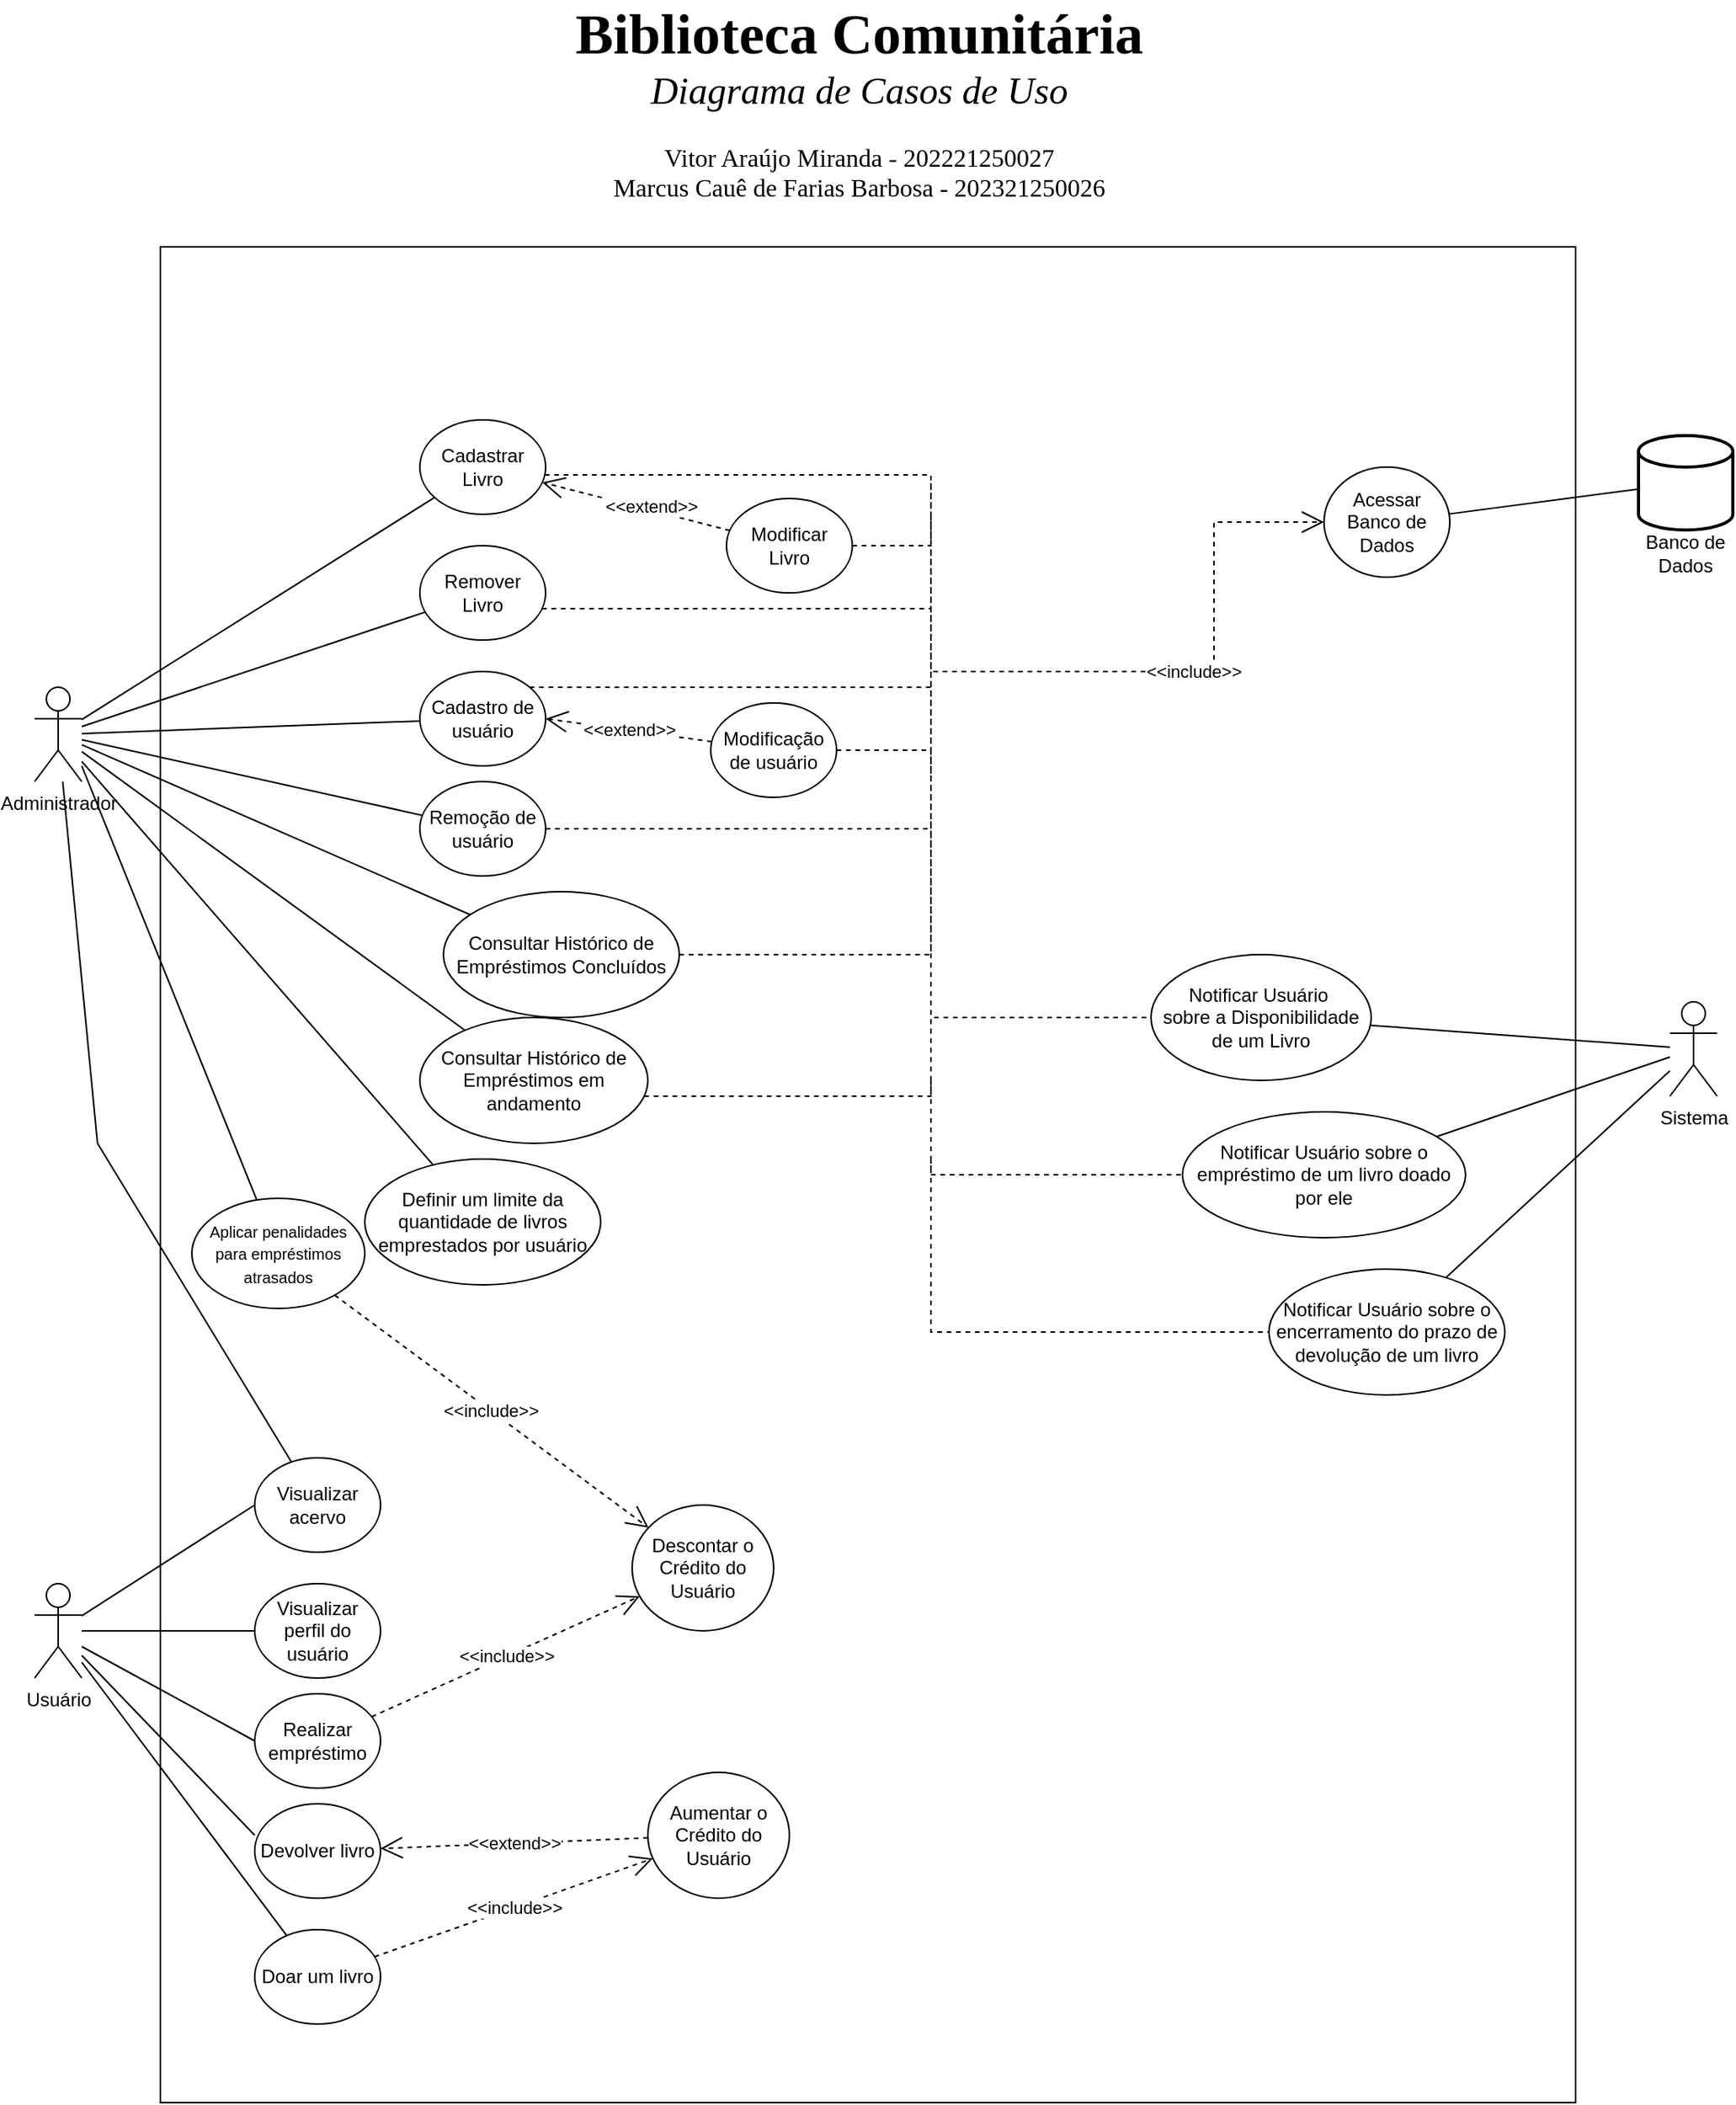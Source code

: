 <mxfile version="28.0.3">
  <diagram name="Página-1" id="Vmh3bWG1Y7kcIIQIWJmZ">
    <mxGraphModel dx="1744" dy="964" grid="1" gridSize="10" guides="1" tooltips="1" connect="1" arrows="1" fold="1" page="1" pageScale="1" pageWidth="1169" pageHeight="827" math="0" shadow="0">
      <root>
        <mxCell id="0" />
        <mxCell id="1" parent="0" />
        <mxCell id="v0zVqJ3OwNoAvYnQ-Pu4-1" value="&lt;font style=&quot;font-size: 36px;&quot; face=&quot;Times New Roman&quot;&gt;&lt;b&gt;Biblioteca Comunitária&lt;/b&gt;&lt;/font&gt;&lt;div&gt;&lt;font style=&quot;font-size: 24px;&quot; face=&quot;Times New Roman&quot;&gt;&lt;i&gt;Diagrama de Casos de Uso&lt;/i&gt;&lt;/font&gt;&lt;/div&gt;&lt;div&gt;&lt;font face=&quot;Times New Roman&quot; style=&quot;font-size: 15px;&quot;&gt;&lt;i&gt;&lt;br&gt;&lt;/i&gt;&lt;/font&gt;&lt;/div&gt;&lt;div&gt;&lt;p id=&quot;docs-internal-guid-7fad7750-7fff-71b2-275c-2eab447b5070&quot; style=&quot;line-height:1.2;text-align: center;margin-top:0pt;margin-bottom:0pt;&quot; dir=&quot;ltr&quot;&gt;&lt;span style=&quot;font-size: 12pt; font-family: &amp;quot;Times New Roman&amp;quot;, serif; color: rgb(0, 0, 0); background-color: transparent; font-style: normal; font-variant: normal; text-decoration: none; vertical-align: baseline; white-space: pre-wrap;&quot;&gt;Vitor Araújo Miranda - 202221250027&lt;/span&gt;&lt;/p&gt;&lt;p style=&quot;line-height:1.2;text-align: center;margin-top:0pt;margin-bottom:0pt;&quot; dir=&quot;ltr&quot;&gt;&lt;span style=&quot;font-size: 12pt; font-family: &amp;quot;Times New Roman&amp;quot;, serif; color: rgb(0, 0, 0); background-color: transparent; font-style: normal; font-variant: normal; text-decoration: none; vertical-align: baseline; white-space: pre-wrap;&quot;&gt;Marcus Cauê de Farias Barbosa - 202321250026&lt;/span&gt;&lt;/p&gt;&lt;br&gt;&lt;/div&gt;" style="text;html=1;align=center;verticalAlign=middle;whiteSpace=wrap;rounded=0;" parent="1" vertex="1">
          <mxGeometry x="373" y="20" width="423" height="130" as="geometry" />
        </mxCell>
        <mxCell id="v0zVqJ3OwNoAvYnQ-Pu4-2" value="" style="rounded=0;whiteSpace=wrap;html=1;fillColor=none;" parent="1" vertex="1">
          <mxGeometry x="140" y="170" width="900" height="1180" as="geometry" />
        </mxCell>
        <mxCell id="v0zVqJ3OwNoAvYnQ-Pu4-3" value="Usuário" style="shape=umlActor;verticalLabelPosition=bottom;verticalAlign=top;html=1;" parent="1" vertex="1">
          <mxGeometry x="60" y="1020" width="30" height="60" as="geometry" />
        </mxCell>
        <mxCell id="v0zVqJ3OwNoAvYnQ-Pu4-4" value="Administrador" style="shape=umlActor;verticalLabelPosition=bottom;verticalAlign=top;html=1;" parent="1" vertex="1">
          <mxGeometry x="60" y="450" width="30" height="60" as="geometry" />
        </mxCell>
        <mxCell id="v0zVqJ3OwNoAvYnQ-Pu4-5" value="" style="strokeWidth=2;html=1;shape=mxgraph.flowchart.database;whiteSpace=wrap;" parent="1" vertex="1">
          <mxGeometry x="1080" y="290" width="60" height="60" as="geometry" />
        </mxCell>
        <mxCell id="v0zVqJ3OwNoAvYnQ-Pu4-6" value="&lt;div&gt;Remover&lt;/div&gt;&lt;div&gt;Livro&lt;/div&gt;" style="ellipse;whiteSpace=wrap;html=1;" parent="1" vertex="1">
          <mxGeometry x="305" y="360" width="80" height="60" as="geometry" />
        </mxCell>
        <mxCell id="v0zVqJ3OwNoAvYnQ-Pu4-7" value="&lt;div&gt;Modificar&lt;/div&gt;&lt;div&gt;Livro&lt;/div&gt;" style="ellipse;whiteSpace=wrap;html=1;" parent="1" vertex="1">
          <mxGeometry x="500" y="330" width="80" height="60" as="geometry" />
        </mxCell>
        <mxCell id="v0zVqJ3OwNoAvYnQ-Pu4-8" value="Cadastrar Livro" style="ellipse;whiteSpace=wrap;html=1;" parent="1" vertex="1">
          <mxGeometry x="305" y="280" width="80" height="60" as="geometry" />
        </mxCell>
        <mxCell id="v0zVqJ3OwNoAvYnQ-Pu4-9" value="" style="endArrow=none;html=1;rounded=0;" parent="1" source="v0zVqJ3OwNoAvYnQ-Pu4-4" target="v0zVqJ3OwNoAvYnQ-Pu4-8" edge="1">
          <mxGeometry width="50" height="50" relative="1" as="geometry">
            <mxPoint x="400" y="510" as="sourcePoint" />
            <mxPoint x="450" y="460" as="targetPoint" />
          </mxGeometry>
        </mxCell>
        <mxCell id="v0zVqJ3OwNoAvYnQ-Pu4-10" value="" style="endArrow=none;html=1;rounded=0;" parent="1" source="v0zVqJ3OwNoAvYnQ-Pu4-4" target="v0zVqJ3OwNoAvYnQ-Pu4-6" edge="1">
          <mxGeometry width="50" height="50" relative="1" as="geometry">
            <mxPoint x="310" y="625" as="sourcePoint" />
            <mxPoint x="437" y="560" as="targetPoint" />
          </mxGeometry>
        </mxCell>
        <mxCell id="v0zVqJ3OwNoAvYnQ-Pu4-11" value="&lt;div&gt;&amp;lt;&amp;lt;extend&amp;gt;&amp;gt;&lt;/div&gt;" style="endArrow=open;endSize=12;dashed=1;html=1;rounded=0;" parent="1" source="v0zVqJ3OwNoAvYnQ-Pu4-7" target="v0zVqJ3OwNoAvYnQ-Pu4-8" edge="1">
          <mxGeometry x="-0.157" y="-2" width="160" relative="1" as="geometry">
            <mxPoint x="350" y="580" as="sourcePoint" />
            <mxPoint x="510" y="580" as="targetPoint" />
            <mxPoint as="offset" />
          </mxGeometry>
        </mxCell>
        <mxCell id="v0zVqJ3OwNoAvYnQ-Pu4-12" value="Cadastro de usuário" style="ellipse;whiteSpace=wrap;html=1;" parent="1" vertex="1">
          <mxGeometry x="305" y="440" width="80" height="60" as="geometry" />
        </mxCell>
        <mxCell id="v0zVqJ3OwNoAvYnQ-Pu4-13" value="Modificação de usuário" style="ellipse;whiteSpace=wrap;html=1;" parent="1" vertex="1">
          <mxGeometry x="490" y="460" width="80" height="60" as="geometry" />
        </mxCell>
        <mxCell id="v0zVqJ3OwNoAvYnQ-Pu4-14" value="Remoção de usuário" style="ellipse;whiteSpace=wrap;html=1;" parent="1" vertex="1">
          <mxGeometry x="305" y="510" width="80" height="60" as="geometry" />
        </mxCell>
        <mxCell id="v0zVqJ3OwNoAvYnQ-Pu4-15" value="&lt;font&gt;Definir um limite da quantidade de livros emprestados por usuário&lt;/font&gt;" style="ellipse;whiteSpace=wrap;html=1;fontSize=12;" parent="1" vertex="1">
          <mxGeometry x="270" y="750" width="150" height="80" as="geometry" />
        </mxCell>
        <mxCell id="v0zVqJ3OwNoAvYnQ-Pu4-16" value="&lt;font style=&quot;font-size: 10px;&quot;&gt;Aplicar penalidades para empréstimos atrasados&lt;/font&gt;" style="ellipse;whiteSpace=wrap;html=1;" parent="1" vertex="1">
          <mxGeometry x="160" y="775" width="110" height="70" as="geometry" />
        </mxCell>
        <mxCell id="v0zVqJ3OwNoAvYnQ-Pu4-17" value="" style="endArrow=none;html=1;rounded=0;" parent="1" source="v0zVqJ3OwNoAvYnQ-Pu4-4" edge="1" target="v0zVqJ3OwNoAvYnQ-Pu4-12">
          <mxGeometry width="50" height="50" relative="1" as="geometry">
            <mxPoint x="160" y="510" as="sourcePoint" />
            <mxPoint x="210" y="460" as="targetPoint" />
          </mxGeometry>
        </mxCell>
        <mxCell id="v0zVqJ3OwNoAvYnQ-Pu4-18" value="" style="endArrow=none;html=1;rounded=0;" parent="1" source="v0zVqJ3OwNoAvYnQ-Pu4-4" target="v0zVqJ3OwNoAvYnQ-Pu4-14" edge="1">
          <mxGeometry width="50" height="50" relative="1" as="geometry">
            <mxPoint x="90" y="609" as="sourcePoint" />
            <mxPoint x="210" y="591" as="targetPoint" />
          </mxGeometry>
        </mxCell>
        <mxCell id="v0zVqJ3OwNoAvYnQ-Pu4-19" value="" style="endArrow=none;html=1;rounded=0;" parent="1" source="v0zVqJ3OwNoAvYnQ-Pu4-4" target="v0zVqJ3OwNoAvYnQ-Pu4-15" edge="1">
          <mxGeometry width="50" height="50" relative="1" as="geometry">
            <mxPoint x="94" y="679" as="sourcePoint" />
            <mxPoint x="210" y="650" as="targetPoint" />
          </mxGeometry>
        </mxCell>
        <mxCell id="v0zVqJ3OwNoAvYnQ-Pu4-20" value="" style="endArrow=none;html=1;rounded=0;" parent="1" target="v0zVqJ3OwNoAvYnQ-Pu4-16" edge="1">
          <mxGeometry width="50" height="50" relative="1" as="geometry">
            <mxPoint x="90" y="500" as="sourcePoint" />
            <mxPoint x="220" y="735" as="targetPoint" />
          </mxGeometry>
        </mxCell>
        <mxCell id="v0zVqJ3OwNoAvYnQ-Pu4-21" value="&lt;div&gt;Visualizar acervo&lt;/div&gt;" style="ellipse;whiteSpace=wrap;html=1;" parent="1" vertex="1">
          <mxGeometry x="200" y="940" width="80" height="60" as="geometry" />
        </mxCell>
        <mxCell id="v0zVqJ3OwNoAvYnQ-Pu4-22" value="&lt;div&gt;Visualizar perfil do usuário&lt;/div&gt;" style="ellipse;whiteSpace=wrap;html=1;" parent="1" vertex="1">
          <mxGeometry x="200" y="1020" width="80" height="60" as="geometry" />
        </mxCell>
        <mxCell id="v0zVqJ3OwNoAvYnQ-Pu4-23" value="&lt;div&gt;Realizar empréstimo&lt;/div&gt;" style="ellipse;whiteSpace=wrap;html=1;" parent="1" vertex="1">
          <mxGeometry x="200" y="1090" width="80" height="60" as="geometry" />
        </mxCell>
        <mxCell id="v0zVqJ3OwNoAvYnQ-Pu4-24" value="&lt;div&gt;Devolver livro&lt;/div&gt;" style="ellipse;whiteSpace=wrap;html=1;" parent="1" vertex="1">
          <mxGeometry x="200" y="1160" width="80" height="60" as="geometry" />
        </mxCell>
        <mxCell id="v0zVqJ3OwNoAvYnQ-Pu4-25" value="" style="endArrow=none;html=1;rounded=0;" parent="1" source="v0zVqJ3OwNoAvYnQ-Pu4-3" edge="1">
          <mxGeometry width="50" height="50" relative="1" as="geometry">
            <mxPoint x="150" y="1020" as="sourcePoint" />
            <mxPoint x="200" y="970" as="targetPoint" />
          </mxGeometry>
        </mxCell>
        <mxCell id="v0zVqJ3OwNoAvYnQ-Pu4-26" value="" style="endArrow=none;html=1;rounded=0;" parent="1" source="v0zVqJ3OwNoAvYnQ-Pu4-3" edge="1">
          <mxGeometry width="50" height="50" relative="1" as="geometry">
            <mxPoint x="75" y="1130" as="sourcePoint" />
            <mxPoint x="200" y="1050" as="targetPoint" />
          </mxGeometry>
        </mxCell>
        <mxCell id="v0zVqJ3OwNoAvYnQ-Pu4-27" value="" style="endArrow=none;html=1;rounded=0;" parent="1" edge="1">
          <mxGeometry width="50" height="50" relative="1" as="geometry">
            <mxPoint x="90" y="1060" as="sourcePoint" />
            <mxPoint x="200" y="1120" as="targetPoint" />
          </mxGeometry>
        </mxCell>
        <mxCell id="v0zVqJ3OwNoAvYnQ-Pu4-28" value="" style="endArrow=none;html=1;rounded=0;" parent="1" source="v0zVqJ3OwNoAvYnQ-Pu4-3" edge="1">
          <mxGeometry width="50" height="50" relative="1" as="geometry">
            <mxPoint x="150" y="1230" as="sourcePoint" />
            <mxPoint x="200" y="1180" as="targetPoint" />
          </mxGeometry>
        </mxCell>
        <mxCell id="v0zVqJ3OwNoAvYnQ-Pu4-29" value="&lt;div&gt;&amp;lt;&amp;lt;extend&amp;gt;&amp;gt;&lt;/div&gt;" style="endArrow=open;endSize=12;dashed=1;html=1;rounded=0;entryX=1;entryY=0.5;entryDx=0;entryDy=0;" parent="1" source="v0zVqJ3OwNoAvYnQ-Pu4-13" target="v0zVqJ3OwNoAvYnQ-Pu4-12" edge="1">
          <mxGeometry width="160" relative="1" as="geometry">
            <mxPoint x="500" y="420" as="sourcePoint" />
            <mxPoint x="370" y="420" as="targetPoint" />
          </mxGeometry>
        </mxCell>
        <mxCell id="v0zVqJ3OwNoAvYnQ-Pu4-30" value="Banco de Dados" style="text;html=1;align=center;verticalAlign=middle;whiteSpace=wrap;rounded=0;" parent="1" vertex="1">
          <mxGeometry x="1080" y="350" width="60" height="30" as="geometry" />
        </mxCell>
        <mxCell id="v0zVqJ3OwNoAvYnQ-Pu4-31" value="Acessar Banco de Dados" style="ellipse;whiteSpace=wrap;html=1;" parent="1" vertex="1">
          <mxGeometry x="880" y="310" width="80" height="70" as="geometry" />
        </mxCell>
        <mxCell id="v0zVqJ3OwNoAvYnQ-Pu4-32" value="" style="endArrow=none;html=1;rounded=0;" parent="1" source="v0zVqJ3OwNoAvYnQ-Pu4-31" target="v0zVqJ3OwNoAvYnQ-Pu4-5" edge="1">
          <mxGeometry width="50" height="50" relative="1" as="geometry">
            <mxPoint x="980" y="733" as="sourcePoint" />
            <mxPoint x="1115" y="610" as="targetPoint" />
          </mxGeometry>
        </mxCell>
        <mxCell id="v0zVqJ3OwNoAvYnQ-Pu4-33" value="&amp;lt;&amp;lt;include&amp;gt;&amp;gt;" style="endArrow=open;endSize=12;dashed=1;html=1;rounded=0;edgeStyle=orthogonalEdgeStyle;" parent="1" source="v0zVqJ3OwNoAvYnQ-Pu4-8" target="v0zVqJ3OwNoAvYnQ-Pu4-31" edge="1">
          <mxGeometry x="0.504" width="160" relative="1" as="geometry">
            <mxPoint x="279.871" y="315.048" as="sourcePoint" />
            <mxPoint x="880" y="360" as="targetPoint" />
            <Array as="points">
              <mxPoint x="630" y="315" />
              <mxPoint x="630" y="440" />
              <mxPoint x="810" y="440" />
              <mxPoint x="810" y="345" />
            </Array>
            <mxPoint as="offset" />
          </mxGeometry>
        </mxCell>
        <mxCell id="v0zVqJ3OwNoAvYnQ-Pu4-34" value="" style="endArrow=none;endSize=12;dashed=1;html=1;rounded=0;edgeStyle=orthogonalEdgeStyle;startFill=0;" parent="1" source="v0zVqJ3OwNoAvYnQ-Pu4-6" edge="1">
          <mxGeometry width="160" relative="1" as="geometry">
            <mxPoint x="630" y="460" as="sourcePoint" />
            <mxPoint x="630" y="320" as="targetPoint" />
            <Array as="points">
              <mxPoint x="630" y="400" />
            </Array>
          </mxGeometry>
        </mxCell>
        <mxCell id="v0zVqJ3OwNoAvYnQ-Pu4-35" value="" style="endArrow=none;endSize=12;dashed=1;html=1;rounded=0;edgeStyle=orthogonalEdgeStyle;startFill=0;" parent="1" source="v0zVqJ3OwNoAvYnQ-Pu4-7" edge="1">
          <mxGeometry width="160" relative="1" as="geometry">
            <mxPoint x="550" y="440" as="sourcePoint" />
            <mxPoint x="630" y="340" as="targetPoint" />
            <Array as="points">
              <mxPoint x="630" y="360" />
            </Array>
          </mxGeometry>
        </mxCell>
        <mxCell id="v0zVqJ3OwNoAvYnQ-Pu4-36" value="" style="endArrow=none;endSize=12;dashed=1;html=1;rounded=0;edgeStyle=orthogonalEdgeStyle;startFill=0;" parent="1" source="v0zVqJ3OwNoAvYnQ-Pu4-13" edge="1">
          <mxGeometry width="160" relative="1" as="geometry">
            <mxPoint x="600" y="600" as="sourcePoint" />
            <mxPoint x="630" y="510" as="targetPoint" />
            <Array as="points">
              <mxPoint x="630" y="490" />
            </Array>
          </mxGeometry>
        </mxCell>
        <mxCell id="v0zVqJ3OwNoAvYnQ-Pu4-37" value="" style="endArrow=none;endSize=12;dashed=1;html=1;rounded=0;edgeStyle=orthogonalEdgeStyle;startFill=0;exitX=1;exitY=0.5;exitDx=0;exitDy=0;" parent="1" source="v0zVqJ3OwNoAvYnQ-Pu4-14" edge="1">
          <mxGeometry width="160" relative="1" as="geometry">
            <mxPoint x="620" y="610" as="sourcePoint" />
            <mxPoint x="630" y="400" as="targetPoint" />
            <Array as="points">
              <mxPoint x="630" y="540" />
            </Array>
          </mxGeometry>
        </mxCell>
        <mxCell id="v0zVqJ3OwNoAvYnQ-Pu4-38" value="" style="endArrow=none;endSize=12;dashed=1;html=1;rounded=0;edgeStyle=orthogonalEdgeStyle;startFill=0;" parent="1" source="v0zVqJ3OwNoAvYnQ-Pu4-12" edge="1">
          <mxGeometry width="160" relative="1" as="geometry">
            <mxPoint x="650" y="590" as="sourcePoint" />
            <mxPoint x="630" y="510" as="targetPoint" />
            <Array as="points">
              <mxPoint x="630" y="450" />
            </Array>
          </mxGeometry>
        </mxCell>
        <mxCell id="v0zVqJ3OwNoAvYnQ-Pu4-39" value="Consultar Histórico de Empréstimos em andamento" style="ellipse;whiteSpace=wrap;html=1;fontSize=12;" parent="1" vertex="1">
          <mxGeometry x="305" y="660" width="145" height="80" as="geometry" />
        </mxCell>
        <mxCell id="v0zVqJ3OwNoAvYnQ-Pu4-40" value="&lt;div&gt;Consultar Histórico de Empréstimos Concluídos&lt;/div&gt;" style="ellipse;whiteSpace=wrap;html=1;fontSize=12;" parent="1" vertex="1">
          <mxGeometry x="320" y="580" width="150" height="80" as="geometry" />
        </mxCell>
        <mxCell id="v0zVqJ3OwNoAvYnQ-Pu4-41" value="" style="endArrow=none;html=1;rounded=0;" parent="1" source="v0zVqJ3OwNoAvYnQ-Pu4-4" target="v0zVqJ3OwNoAvYnQ-Pu4-39" edge="1">
          <mxGeometry width="50" height="50" relative="1" as="geometry">
            <mxPoint x="300" y="610" as="sourcePoint" />
            <mxPoint x="521" y="838" as="targetPoint" />
          </mxGeometry>
        </mxCell>
        <mxCell id="v0zVqJ3OwNoAvYnQ-Pu4-42" value="" style="endArrow=none;html=1;rounded=0;" parent="1" source="v0zVqJ3OwNoAvYnQ-Pu4-4" target="v0zVqJ3OwNoAvYnQ-Pu4-40" edge="1">
          <mxGeometry width="50" height="50" relative="1" as="geometry">
            <mxPoint x="50" y="490" as="sourcePoint" />
            <mxPoint x="818" y="879" as="targetPoint" />
          </mxGeometry>
        </mxCell>
        <mxCell id="v0zVqJ3OwNoAvYnQ-Pu4-43" value="Sistema" style="shape=umlActor;verticalLabelPosition=bottom;verticalAlign=top;html=1;" parent="1" vertex="1">
          <mxGeometry x="1100" y="650" width="30" height="60" as="geometry" />
        </mxCell>
        <mxCell id="v0zVqJ3OwNoAvYnQ-Pu4-44" value="&lt;div&gt;Notificar Usuário&amp;nbsp;&lt;/div&gt;&lt;div&gt;sobre a Disponibilidade de um Livro&lt;/div&gt;" style="ellipse;whiteSpace=wrap;html=1;fontSize=12;" parent="1" vertex="1">
          <mxGeometry x="770" y="620" width="140" height="80" as="geometry" />
        </mxCell>
        <mxCell id="v0zVqJ3OwNoAvYnQ-Pu4-45" value="Notificar Usuário sobre o empréstimo de um livro doado por ele" style="ellipse;whiteSpace=wrap;html=1;fontSize=12;" parent="1" vertex="1">
          <mxGeometry x="790" y="720" width="180" height="80" as="geometry" />
        </mxCell>
        <mxCell id="v0zVqJ3OwNoAvYnQ-Pu4-46" value="Notificar Usuário sobre o encerramento do prazo de devolução de um livro" style="ellipse;whiteSpace=wrap;html=1;fontSize=12;" parent="1" vertex="1">
          <mxGeometry x="845" y="820" width="150" height="80" as="geometry" />
        </mxCell>
        <mxCell id="v0zVqJ3OwNoAvYnQ-Pu4-47" value="" style="endArrow=none;html=1;rounded=0;" parent="1" source="v0zVqJ3OwNoAvYnQ-Pu4-46" target="v0zVqJ3OwNoAvYnQ-Pu4-43" edge="1">
          <mxGeometry width="50" height="50" relative="1" as="geometry">
            <mxPoint x="750" y="520" as="sourcePoint" />
            <mxPoint x="1118" y="687" as="targetPoint" />
          </mxGeometry>
        </mxCell>
        <mxCell id="v0zVqJ3OwNoAvYnQ-Pu4-48" value="" style="endArrow=none;html=1;rounded=0;" parent="1" source="v0zVqJ3OwNoAvYnQ-Pu4-44" target="v0zVqJ3OwNoAvYnQ-Pu4-43" edge="1">
          <mxGeometry width="50" height="50" relative="1" as="geometry">
            <mxPoint x="890" y="580" as="sourcePoint" />
            <mxPoint x="1258" y="747" as="targetPoint" />
          </mxGeometry>
        </mxCell>
        <mxCell id="v0zVqJ3OwNoAvYnQ-Pu4-49" value="" style="endArrow=none;html=1;rounded=0;" parent="1" source="v0zVqJ3OwNoAvYnQ-Pu4-45" target="v0zVqJ3OwNoAvYnQ-Pu4-43" edge="1">
          <mxGeometry width="50" height="50" relative="1" as="geometry">
            <mxPoint x="960" y="790" as="sourcePoint" />
            <mxPoint x="1328" y="957" as="targetPoint" />
          </mxGeometry>
        </mxCell>
        <mxCell id="v0zVqJ3OwNoAvYnQ-Pu4-50" value="Aumentar o Crédito do Usuário" style="ellipse;whiteSpace=wrap;html=1;fontSize=12;" parent="1" vertex="1">
          <mxGeometry x="450" y="1140" width="90" height="80" as="geometry" />
        </mxCell>
        <mxCell id="v0zVqJ3OwNoAvYnQ-Pu4-51" value="Descontar o Crédito do Usuário" style="ellipse;whiteSpace=wrap;html=1;fontSize=12;" parent="1" vertex="1">
          <mxGeometry x="440" y="970" width="90" height="80" as="geometry" />
        </mxCell>
        <mxCell id="v0zVqJ3OwNoAvYnQ-Pu4-52" value="&lt;div&gt;&amp;lt;&amp;lt;include&amp;gt;&amp;gt;&lt;/div&gt;" style="endArrow=open;endSize=12;dashed=1;html=1;rounded=0;" parent="1" source="v0zVqJ3OwNoAvYnQ-Pu4-23" target="v0zVqJ3OwNoAvYnQ-Pu4-51" edge="1">
          <mxGeometry width="160" relative="1" as="geometry">
            <mxPoint x="500" y="1040" as="sourcePoint" />
            <mxPoint x="390" y="1040" as="targetPoint" />
          </mxGeometry>
        </mxCell>
        <mxCell id="v0zVqJ3OwNoAvYnQ-Pu4-53" value="&lt;div&gt;&amp;lt;&amp;lt;include&amp;gt;&amp;gt;&lt;/div&gt;" style="endArrow=open;endSize=12;dashed=1;html=1;rounded=0;" parent="1" source="v0zVqJ3OwNoAvYnQ-Pu4-16" target="v0zVqJ3OwNoAvYnQ-Pu4-51" edge="1">
          <mxGeometry width="160" relative="1" as="geometry">
            <mxPoint x="530" y="990" as="sourcePoint" />
            <mxPoint x="420" y="990" as="targetPoint" />
          </mxGeometry>
        </mxCell>
        <mxCell id="v0zVqJ3OwNoAvYnQ-Pu4-54" value="Doar um livro" style="ellipse;whiteSpace=wrap;html=1;" parent="1" vertex="1">
          <mxGeometry x="200" y="1240" width="80" height="60" as="geometry" />
        </mxCell>
        <mxCell id="v0zVqJ3OwNoAvYnQ-Pu4-55" value="&lt;div&gt;&amp;lt;&amp;lt;extend&amp;gt;&amp;gt;&lt;/div&gt;" style="endArrow=open;endSize=12;dashed=1;html=1;rounded=0;" parent="1" source="v0zVqJ3OwNoAvYnQ-Pu4-50" target="v0zVqJ3OwNoAvYnQ-Pu4-24" edge="1">
          <mxGeometry width="160" relative="1" as="geometry">
            <mxPoint x="561" y="1190" as="sourcePoint" />
            <mxPoint x="390" y="1267" as="targetPoint" />
          </mxGeometry>
        </mxCell>
        <mxCell id="v0zVqJ3OwNoAvYnQ-Pu4-56" value="&lt;div&gt;&amp;lt;&amp;lt;include&amp;gt;&amp;gt;&lt;/div&gt;" style="endArrow=open;endSize=12;dashed=1;html=1;rounded=0;" parent="1" source="v0zVqJ3OwNoAvYnQ-Pu4-54" target="v0zVqJ3OwNoAvYnQ-Pu4-50" edge="1">
          <mxGeometry width="160" relative="1" as="geometry">
            <mxPoint x="570" y="1240" as="sourcePoint" />
            <mxPoint x="400" y="1246" as="targetPoint" />
          </mxGeometry>
        </mxCell>
        <mxCell id="v0zVqJ3OwNoAvYnQ-Pu4-57" value="" style="endArrow=none;html=1;rounded=0;" parent="1" source="v0zVqJ3OwNoAvYnQ-Pu4-3" target="v0zVqJ3OwNoAvYnQ-Pu4-54" edge="1">
          <mxGeometry width="50" height="50" relative="1" as="geometry">
            <mxPoint x="390" y="1310" as="sourcePoint" />
            <mxPoint x="500" y="1424" as="targetPoint" />
          </mxGeometry>
        </mxCell>
        <mxCell id="W50seUj9vg1niokqN_L9-3" value="" style="endArrow=none;endSize=12;dashed=1;html=1;rounded=0;edgeStyle=orthogonalEdgeStyle;startFill=0;exitX=1;exitY=0.5;exitDx=0;exitDy=0;" edge="1" parent="1" source="v0zVqJ3OwNoAvYnQ-Pu4-40">
          <mxGeometry width="160" relative="1" as="geometry">
            <mxPoint x="620" y="740" as="sourcePoint" />
            <mxPoint x="630" y="440" as="targetPoint" />
            <Array as="points">
              <mxPoint x="630" y="620" />
            </Array>
          </mxGeometry>
        </mxCell>
        <mxCell id="W50seUj9vg1niokqN_L9-4" value="" style="endArrow=none;endSize=12;dashed=1;html=1;rounded=0;edgeStyle=orthogonalEdgeStyle;startFill=0;" edge="1" parent="1" source="v0zVqJ3OwNoAvYnQ-Pu4-39">
          <mxGeometry width="160" relative="1" as="geometry">
            <mxPoint x="460" y="710" as="sourcePoint" />
            <mxPoint x="630" y="530" as="targetPoint" />
            <Array as="points">
              <mxPoint x="630" y="710" />
              <mxPoint x="630" y="530" />
            </Array>
          </mxGeometry>
        </mxCell>
        <mxCell id="W50seUj9vg1niokqN_L9-5" value="" style="endArrow=none;html=1;rounded=0;" edge="1" parent="1" source="v0zVqJ3OwNoAvYnQ-Pu4-4" target="v0zVqJ3OwNoAvYnQ-Pu4-21">
          <mxGeometry width="50" height="50" relative="1" as="geometry">
            <mxPoint x="40" y="750" as="sourcePoint" />
            <mxPoint x="151" y="1026" as="targetPoint" />
            <Array as="points">
              <mxPoint x="100" y="740" />
            </Array>
          </mxGeometry>
        </mxCell>
        <mxCell id="W50seUj9vg1niokqN_L9-11" value="" style="endArrow=none;endSize=12;dashed=1;html=1;rounded=0;edgeStyle=orthogonalEdgeStyle;startFill=0;entryX=0;entryY=0.5;entryDx=0;entryDy=0;" edge="1" parent="1" target="v0zVqJ3OwNoAvYnQ-Pu4-44">
          <mxGeometry width="160" relative="1" as="geometry">
            <mxPoint x="630" y="670" as="sourcePoint" />
            <mxPoint x="830" y="860" as="targetPoint" />
            <Array as="points">
              <mxPoint x="630" y="660" />
            </Array>
          </mxGeometry>
        </mxCell>
        <mxCell id="W50seUj9vg1niokqN_L9-13" value="" style="endArrow=none;endSize=12;dashed=1;html=1;rounded=0;edgeStyle=orthogonalEdgeStyle;startFill=0;" edge="1" parent="1" target="v0zVqJ3OwNoAvYnQ-Pu4-45">
          <mxGeometry width="160" relative="1" as="geometry">
            <mxPoint x="630" y="700" as="sourcePoint" />
            <mxPoint x="830" y="790" as="targetPoint" />
            <Array as="points">
              <mxPoint x="630" y="760" />
            </Array>
          </mxGeometry>
        </mxCell>
        <mxCell id="W50seUj9vg1niokqN_L9-14" value="" style="endArrow=none;endSize=12;dashed=1;html=1;rounded=0;edgeStyle=orthogonalEdgeStyle;startFill=0;" edge="1" parent="1" target="v0zVqJ3OwNoAvYnQ-Pu4-46">
          <mxGeometry width="160" relative="1" as="geometry">
            <mxPoint x="630" y="750" as="sourcePoint" />
            <mxPoint x="850" y="920" as="targetPoint" />
            <Array as="points">
              <mxPoint x="630" y="860" />
            </Array>
          </mxGeometry>
        </mxCell>
      </root>
    </mxGraphModel>
  </diagram>
</mxfile>
